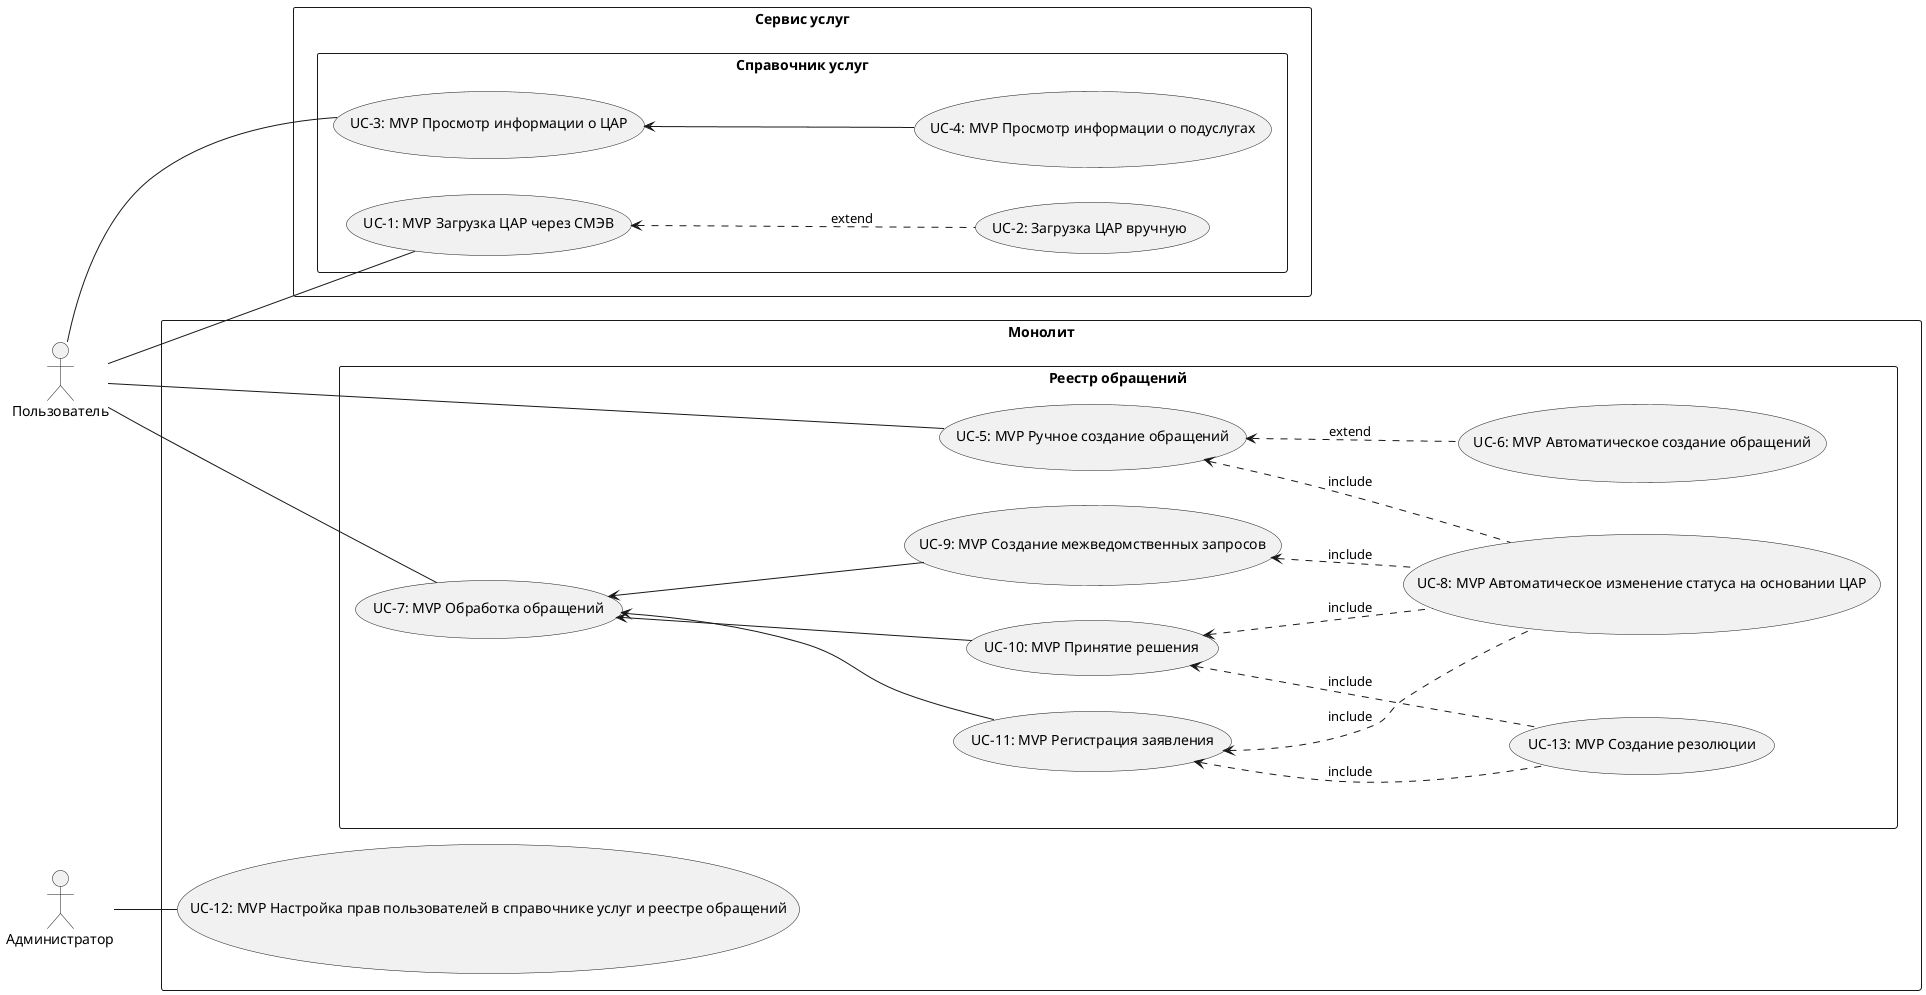 @startuml
left to right direction
skinparam packageStyle rectangle

actor "Пользователь" as usr
actor "Администратор" as adm

rectangle "Монолит" {
  usecase (UC-12: MVP Настройка прав пользователей в справочнике услуг и реестре обращений) as settingsUsr
  rectangle "Реестр обращений" {
      'Пользователь
      usecase (UC-5: MVP Ручное создание обращений) as createTasks
      usecase (UC-6: MVP Автоматическое создание обращений) as autoCreateTasks
      usecase (UC-7: MVP Обработка обращений) as doTasks
      usecase (UC-8: MVP Автоматическое изменение статуса на основании ЦАР) as autoChangeStatus
      usecase (UC-9: MVP Создание межведомственных запросов) as createSMEVRequest
      usecase (UC-10: MVP Принятие решения) as decideTask
      usecase (UC-11: MVP Регистрация заявления) as regTask
      usecase (UC-13: MVP Создание резолюции) as createRezol
  }
}
rectangle "Сервис услуг" {
  rectangle "Справочник услуг" {
    'Пользователь
    usecase (UC-1: MVP Загрузка ЦАР через СМЭВ) as uploadCarSMEV
    usecase (UC-2: Загрузка ЦАР вручную) as uploadCarManual
    usecase (UC-3: MVP Просмотр информации о ЦАР) as viewInfoCar
    usecase (UC-4: MVP Просмотр информации о подуслугах) as viewInfoSubcar
    usr -- uploadCarSMEV
    uploadCarSMEV <.. uploadCarManual: extend
    usr -- viewInfoCar
    viewInfoCar <-- viewInfoSubcar
  }
  
}
usr -- doTasks
doTasks <-- createSMEVRequest
doTasks <-- decideTask
createTasks <.. autoCreateTasks: extend
usr -- createTasks
doTasks <-- regTask
createTasks <.. autoChangeStatus: include
decideTask <.. autoChangeStatus: include
regTask <.. createRezol: include
decideTask <.. createRezol: include
regTask <.. autoChangeStatus: include
createSMEVRequest <.. autoChangeStatus: include

adm -- settingsUsr

@enduml